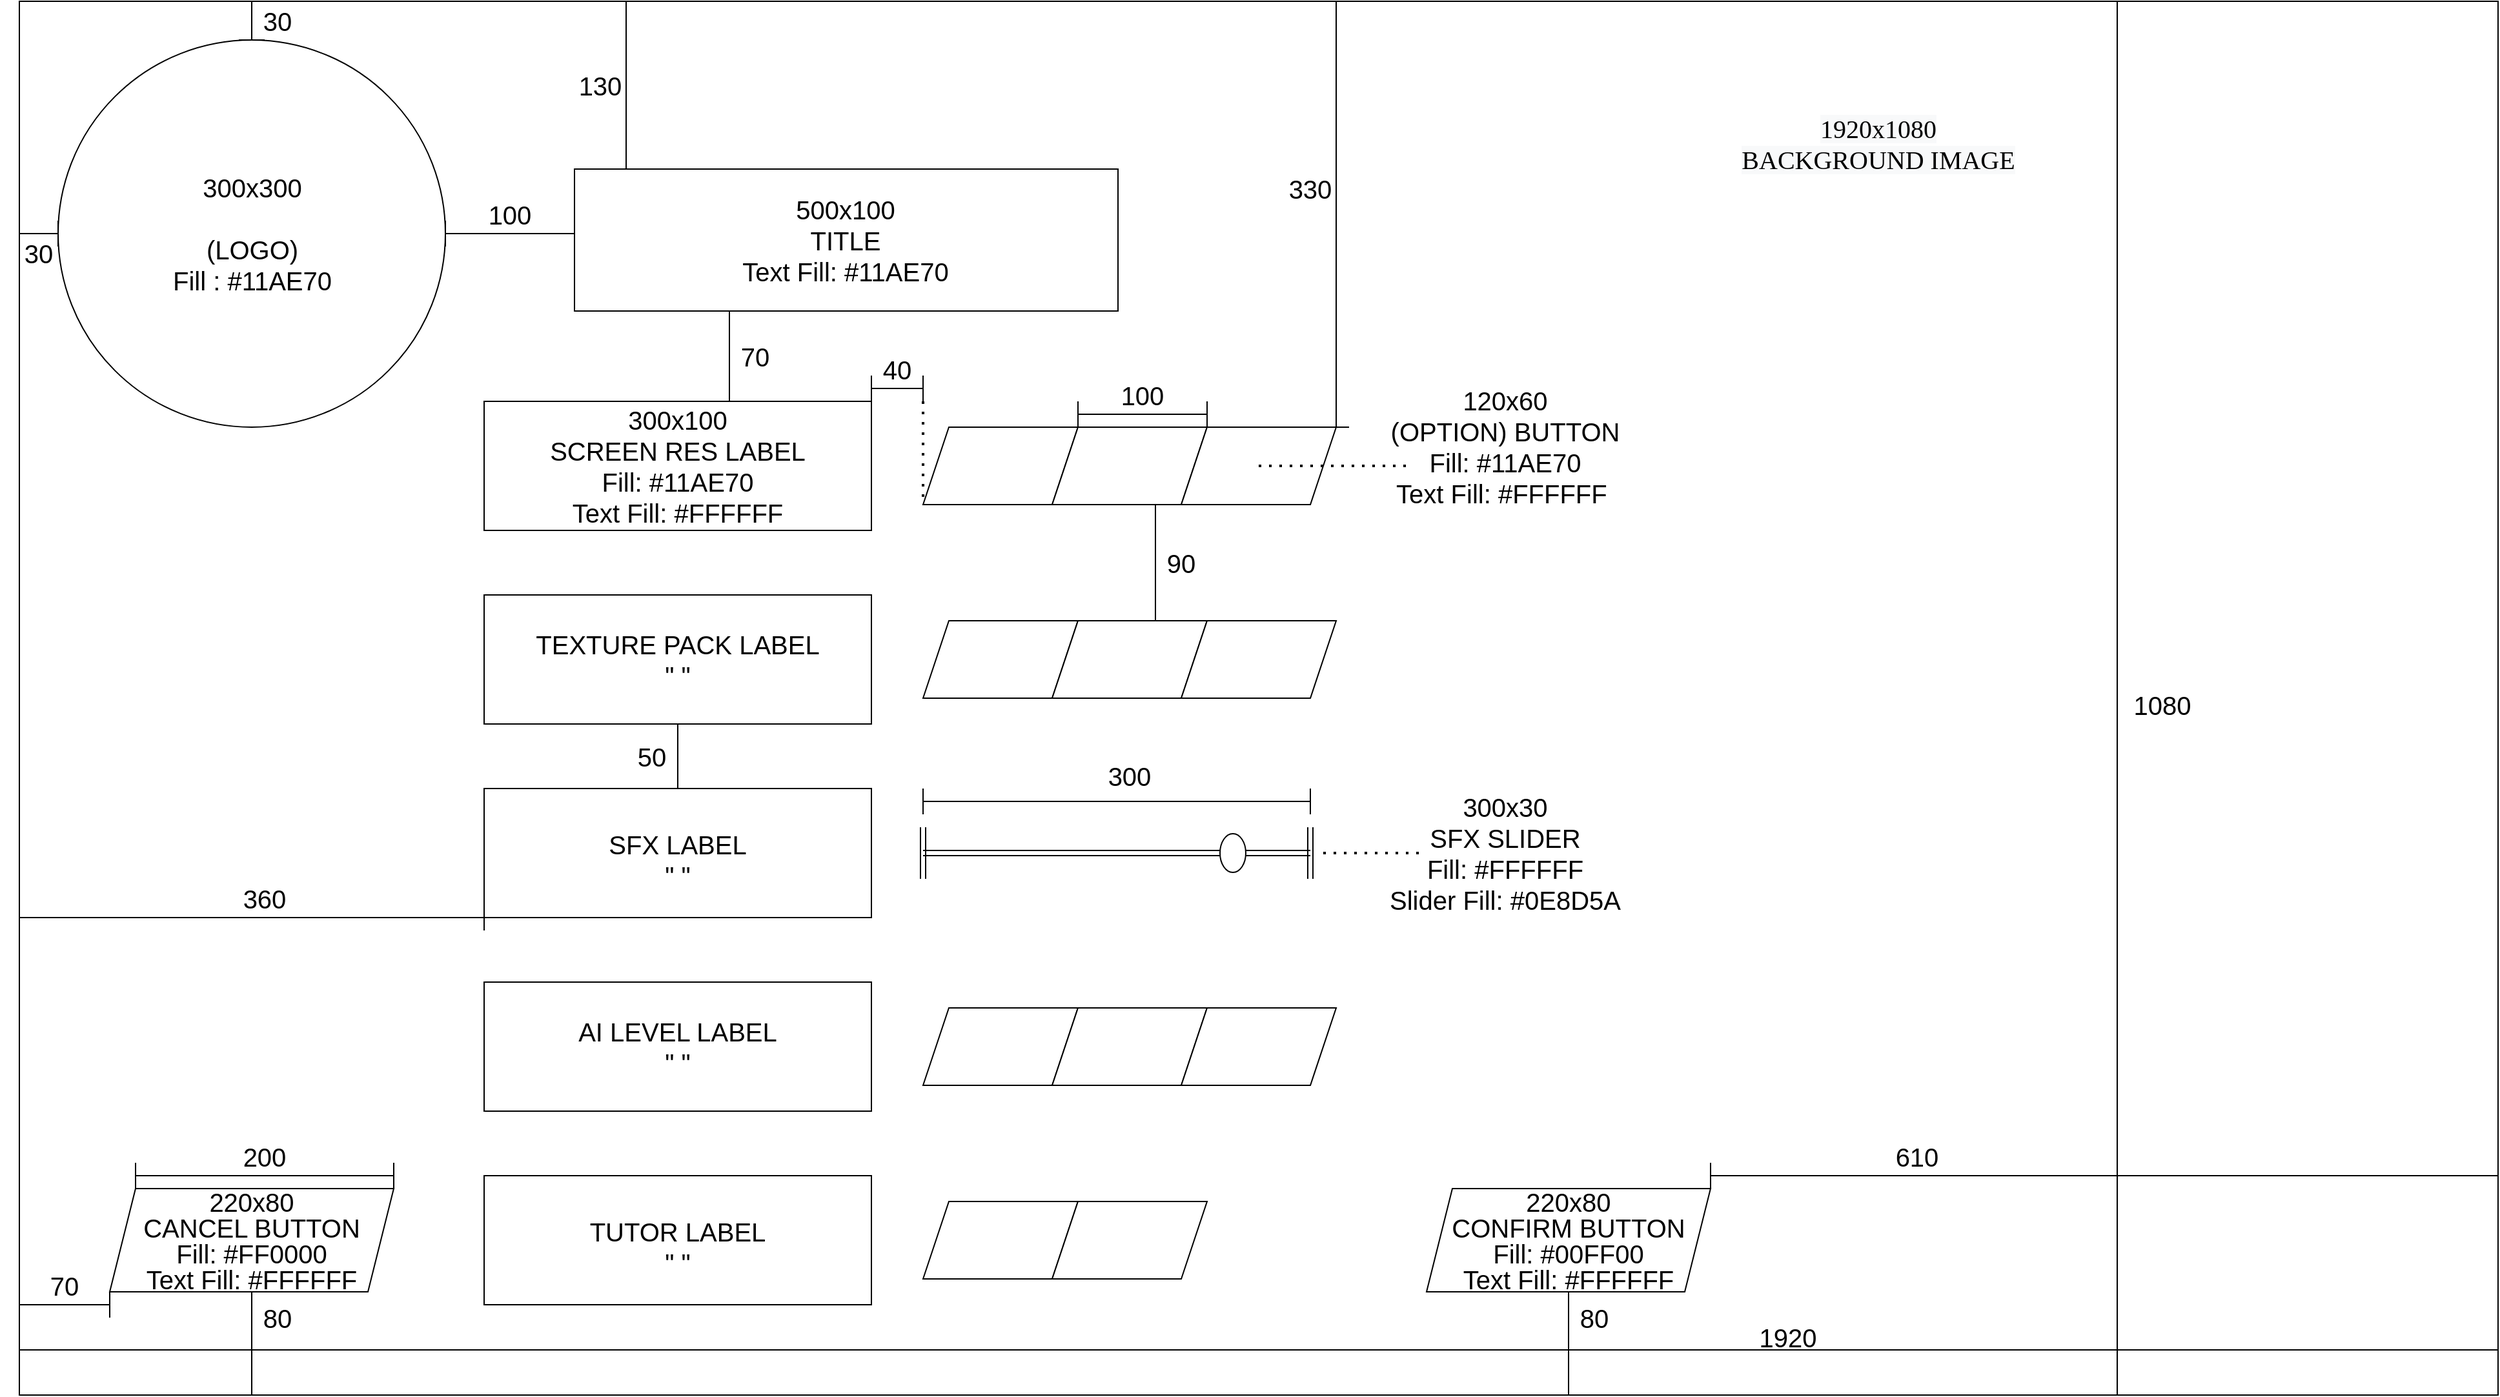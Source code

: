 <mxfile version="15.5.9" type="device"><diagram id="piDafpqhtRUU5qUU-vj8" name="Page-1"><mxGraphModel dx="3403" dy="891" grid="1" gridSize="10" guides="1" tooltips="1" connect="1" arrows="1" fold="1" page="1" pageScale="1" pageWidth="1920" pageHeight="1200" math="0" shadow="0"><root><mxCell id="0"/><mxCell id="1" parent="0"/><mxCell id="LGZmzNUmvJ8_ftPHyWyt-1" value="" style="rounded=0;whiteSpace=wrap;html=1;" parent="1" vertex="1"><mxGeometry width="1920" height="1080" as="geometry"/></mxCell><mxCell id="LGZmzNUmvJ8_ftPHyWyt-19" value="" style="ellipse;whiteSpace=wrap;html=1;aspect=fixed;fontSize=20;" parent="1" vertex="1"><mxGeometry x="30" y="30" width="300" height="300" as="geometry"/></mxCell><mxCell id="LGZmzNUmvJ8_ftPHyWyt-20" value="" style="shape=crossbar;whiteSpace=wrap;html=1;rounded=1;direction=south;fontSize=20;" parent="1" vertex="1"><mxGeometry x="170" width="20" height="30" as="geometry"/></mxCell><mxCell id="LGZmzNUmvJ8_ftPHyWyt-21" value="" style="shape=crossbar;whiteSpace=wrap;html=1;rounded=1;fontSize=20;" parent="1" vertex="1"><mxGeometry y="170" width="30" height="20" as="geometry"/></mxCell><mxCell id="LGZmzNUmvJ8_ftPHyWyt-22" value="30" style="text;html=1;strokeColor=none;fillColor=none;align=center;verticalAlign=middle;whiteSpace=wrap;rounded=0;fontSize=20;" parent="1" vertex="1"><mxGeometry x="170" width="60" height="30" as="geometry"/></mxCell><mxCell id="LGZmzNUmvJ8_ftPHyWyt-23" value="30" style="text;html=1;strokeColor=none;fillColor=none;align=center;verticalAlign=middle;whiteSpace=wrap;rounded=0;fontSize=20;" parent="1" vertex="1"><mxGeometry x="-15" y="180" width="60" height="30" as="geometry"/></mxCell><mxCell id="LGZmzNUmvJ8_ftPHyWyt-68" value="" style="shape=crossbar;whiteSpace=wrap;html=1;rounded=1;direction=south;fontSize=20;" parent="1" vertex="1"><mxGeometry x="1615" width="20" height="1080" as="geometry"/></mxCell><mxCell id="LGZmzNUmvJ8_ftPHyWyt-71" value="1080" style="text;html=1;strokeColor=none;fillColor=none;align=center;verticalAlign=middle;whiteSpace=wrap;rounded=0;fontSize=20;" parent="1" vertex="1"><mxGeometry x="1630" y="530" width="60" height="30" as="geometry"/></mxCell><mxCell id="LGZmzNUmvJ8_ftPHyWyt-78" value="" style="rounded=0;whiteSpace=wrap;html=1;fontFamily=Lucida Console;fontSize=67;" parent="1" vertex="1"><mxGeometry x="430" y="130" width="421" height="110" as="geometry"/></mxCell><mxCell id="LGZmzNUmvJ8_ftPHyWyt-79" value="" style="shape=crossbar;whiteSpace=wrap;html=1;rounded=1;fontSize=20;" parent="1" vertex="1"><mxGeometry y="1035" width="1920" height="20" as="geometry"/></mxCell><mxCell id="LGZmzNUmvJ8_ftPHyWyt-80" value="1920" style="text;html=1;strokeColor=none;fillColor=none;align=center;verticalAlign=middle;whiteSpace=wrap;rounded=0;fontSize=20;" parent="1" vertex="1"><mxGeometry x="1340" y="1020" width="60" height="30" as="geometry"/></mxCell><mxCell id="LGZmzNUmvJ8_ftPHyWyt-81" value="500x100&lt;br&gt;TITLE&lt;br&gt;Text Fill:&amp;nbsp;#11AE70" style="text;html=1;strokeColor=none;fillColor=none;align=center;verticalAlign=middle;whiteSpace=wrap;rounded=0;fontSize=20;" parent="1" vertex="1"><mxGeometry x="540" y="170" width="199.5" height="30" as="geometry"/></mxCell><mxCell id="LGZmzNUmvJ8_ftPHyWyt-83" value="" style="shape=crossbar;whiteSpace=wrap;html=1;rounded=1;direction=south;fontSize=20;" parent="1" vertex="1"><mxGeometry x="460" width="20" height="130" as="geometry"/></mxCell><mxCell id="LGZmzNUmvJ8_ftPHyWyt-84" value="130" style="text;html=1;strokeColor=none;fillColor=none;align=center;verticalAlign=middle;whiteSpace=wrap;rounded=0;fontSize=20;" parent="1" vertex="1"><mxGeometry x="420" y="50" width="60" height="30" as="geometry"/></mxCell><mxCell id="LGZmzNUmvJ8_ftPHyWyt-85" value="" style="shape=crossbar;whiteSpace=wrap;html=1;rounded=1;fontSize=20;" parent="1" vertex="1"><mxGeometry x="330" y="170" width="100" height="20" as="geometry"/></mxCell><mxCell id="LGZmzNUmvJ8_ftPHyWyt-86" value="100" style="text;html=1;strokeColor=none;fillColor=none;align=center;verticalAlign=middle;whiteSpace=wrap;rounded=0;fontSize=20;" parent="1" vertex="1"><mxGeometry x="350" y="150" width="60" height="30" as="geometry"/></mxCell><mxCell id="M35t09U9mjKwKnsg0Uut-1" value="" style="shape=parallelogram;perimeter=parallelogramPerimeter;whiteSpace=wrap;html=1;fixedSize=1;size=-10;" parent="1" vertex="1"><mxGeometry x="360" y="310" width="300" height="100" as="geometry"/></mxCell><mxCell id="M35t09U9mjKwKnsg0Uut-2" value="" style="shape=parallelogram;perimeter=parallelogramPerimeter;whiteSpace=wrap;html=1;fixedSize=1;size=-60;" parent="1" vertex="1"><mxGeometry x="360" y="460" width="300" height="100" as="geometry"/></mxCell><mxCell id="M35t09U9mjKwKnsg0Uut-3" value="" style="shape=parallelogram;perimeter=parallelogramPerimeter;whiteSpace=wrap;html=1;fixedSize=1;size=-140;" parent="1" vertex="1"><mxGeometry x="360" y="610" width="300" height="100" as="geometry"/></mxCell><mxCell id="M35t09U9mjKwKnsg0Uut-4" value="" style="shape=parallelogram;perimeter=parallelogramPerimeter;whiteSpace=wrap;html=1;fixedSize=1;size=-220;" parent="1" vertex="1"><mxGeometry x="360" y="760" width="300" height="100" as="geometry"/></mxCell><mxCell id="M35t09U9mjKwKnsg0Uut-5" value="" style="shape=parallelogram;perimeter=parallelogramPerimeter;whiteSpace=wrap;html=1;fixedSize=1;size=-250;" parent="1" vertex="1"><mxGeometry x="360" y="910" width="300" height="100" as="geometry"/></mxCell><mxCell id="M35t09U9mjKwKnsg0Uut-6" value="" style="shape=parallelogram;perimeter=parallelogramPerimeter;whiteSpace=wrap;html=1;fixedSize=1;" parent="1" vertex="1"><mxGeometry x="700" y="330" width="120" height="60" as="geometry"/></mxCell><mxCell id="M35t09U9mjKwKnsg0Uut-7" value="" style="shape=parallelogram;perimeter=parallelogramPerimeter;whiteSpace=wrap;html=1;fixedSize=1;" parent="1" vertex="1"><mxGeometry x="800" y="330" width="120" height="60" as="geometry"/></mxCell><mxCell id="M35t09U9mjKwKnsg0Uut-8" value="" style="shape=parallelogram;perimeter=parallelogramPerimeter;whiteSpace=wrap;html=1;fixedSize=1;" parent="1" vertex="1"><mxGeometry x="900" y="330" width="120" height="60" as="geometry"/></mxCell><mxCell id="M35t09U9mjKwKnsg0Uut-9" value="" style="shape=parallelogram;perimeter=parallelogramPerimeter;whiteSpace=wrap;html=1;fixedSize=1;" parent="1" vertex="1"><mxGeometry x="700" y="930" width="120" height="60" as="geometry"/></mxCell><mxCell id="M35t09U9mjKwKnsg0Uut-10" value="" style="shape=parallelogram;perimeter=parallelogramPerimeter;whiteSpace=wrap;html=1;fixedSize=1;" parent="1" vertex="1"><mxGeometry x="800" y="930" width="120" height="60" as="geometry"/></mxCell><mxCell id="M35t09U9mjKwKnsg0Uut-13" value="" style="shape=link;html=1;rounded=0;fontSize=45;startArrow=none;" parent="1" source="M35t09U9mjKwKnsg0Uut-17" edge="1"><mxGeometry width="100" relative="1" as="geometry"><mxPoint x="750" y="630" as="sourcePoint"/><mxPoint x="1000" y="660" as="targetPoint"/></mxGeometry></mxCell><mxCell id="M35t09U9mjKwKnsg0Uut-14" value="" style="shape=link;html=1;rounded=0;fontSize=45;" parent="1" edge="1"><mxGeometry width="100" relative="1" as="geometry"><mxPoint x="700" y="640" as="sourcePoint"/><mxPoint x="700" y="680" as="targetPoint"/></mxGeometry></mxCell><mxCell id="M35t09U9mjKwKnsg0Uut-17" value="" style="ellipse;whiteSpace=wrap;html=1;fontSize=45;" parent="1" vertex="1"><mxGeometry x="930" y="645" width="20" height="30" as="geometry"/></mxCell><mxCell id="M35t09U9mjKwKnsg0Uut-19" value="" style="shape=link;html=1;rounded=0;fontSize=45;endArrow=none;" parent="1" target="M35t09U9mjKwKnsg0Uut-17" edge="1"><mxGeometry width="100" relative="1" as="geometry"><mxPoint x="700" y="660" as="sourcePoint"/><mxPoint x="1000" y="630" as="targetPoint"/></mxGeometry></mxCell><mxCell id="M35t09U9mjKwKnsg0Uut-20" value="" style="shape=crossbar;whiteSpace=wrap;html=1;rounded=1;fontSize=20;" parent="1" vertex="1"><mxGeometry x="700" y="610" width="300" height="20" as="geometry"/></mxCell><mxCell id="M35t09U9mjKwKnsg0Uut-21" value="300" style="text;html=1;strokeColor=none;fillColor=none;align=center;verticalAlign=middle;whiteSpace=wrap;rounded=0;fontSize=20;" parent="1" vertex="1"><mxGeometry x="830" y="585" width="60" height="30" as="geometry"/></mxCell><mxCell id="M35t09U9mjKwKnsg0Uut-22" value="300x100&lt;br&gt;SCREEN RES LABEL&lt;br&gt;Fill:&amp;nbsp;#11AE70&lt;br&gt;Text Fill: #FFFFFF" style="text;html=1;strokeColor=none;fillColor=none;align=center;verticalAlign=middle;whiteSpace=wrap;rounded=0;fontSize=20;" parent="1" vertex="1"><mxGeometry x="385" y="345" width="250" height="30" as="geometry"/></mxCell><mxCell id="M35t09U9mjKwKnsg0Uut-25" value="" style="shape=crossbar;whiteSpace=wrap;html=1;rounded=1;direction=south;fontSize=20;" parent="1" vertex="1"><mxGeometry x="540" y="240" width="20" height="70" as="geometry"/></mxCell><mxCell id="M35t09U9mjKwKnsg0Uut-26" value="70" style="text;html=1;strokeColor=none;fillColor=none;align=center;verticalAlign=middle;whiteSpace=wrap;rounded=0;fontSize=20;" parent="1" vertex="1"><mxGeometry x="540" y="260" width="60" height="30" as="geometry"/></mxCell><mxCell id="M35t09U9mjKwKnsg0Uut-27" value="" style="shape=crossbar;whiteSpace=wrap;html=1;rounded=1;direction=south;fontSize=20;" parent="1" vertex="1"><mxGeometry x="500" y="560" width="20" height="50" as="geometry"/></mxCell><mxCell id="M35t09U9mjKwKnsg0Uut-28" value="50" style="text;html=1;strokeColor=none;fillColor=none;align=center;verticalAlign=middle;whiteSpace=wrap;rounded=0;fontSize=20;" parent="1" vertex="1"><mxGeometry x="460" y="570" width="60" height="30" as="geometry"/></mxCell><mxCell id="M35t09U9mjKwKnsg0Uut-29" value="" style="shape=crossbar;whiteSpace=wrap;html=1;rounded=1;fontSize=20;" parent="1" vertex="1"><mxGeometry y="700" width="360" height="20" as="geometry"/></mxCell><mxCell id="M35t09U9mjKwKnsg0Uut-30" value="360" style="text;html=1;strokeColor=none;fillColor=none;align=center;verticalAlign=middle;whiteSpace=wrap;rounded=0;fontSize=20;" parent="1" vertex="1"><mxGeometry x="160" y="680" width="60" height="30" as="geometry"/></mxCell><mxCell id="M35t09U9mjKwKnsg0Uut-32" value="" style="shape=crossbar;whiteSpace=wrap;html=1;rounded=1;fontSize=20;" parent="1" vertex="1"><mxGeometry x="820" y="310" width="100" height="20" as="geometry"/></mxCell><mxCell id="M35t09U9mjKwKnsg0Uut-33" value="100" style="text;html=1;strokeColor=none;fillColor=none;align=center;verticalAlign=middle;whiteSpace=wrap;rounded=0;fontSize=20;" parent="1" vertex="1"><mxGeometry x="840" y="290" width="60" height="30" as="geometry"/></mxCell><mxCell id="M35t09U9mjKwKnsg0Uut-34" value="" style="shape=crossbar;whiteSpace=wrap;html=1;rounded=1;fontSize=20;" parent="1" vertex="1"><mxGeometry x="660" y="290" width="40" height="20" as="geometry"/></mxCell><mxCell id="M35t09U9mjKwKnsg0Uut-35" value="40" style="text;html=1;strokeColor=none;fillColor=none;align=center;verticalAlign=middle;whiteSpace=wrap;rounded=0;fontSize=20;" parent="1" vertex="1"><mxGeometry x="650" y="270" width="60" height="30" as="geometry"/></mxCell><mxCell id="M35t09U9mjKwKnsg0Uut-37" value="" style="endArrow=none;dashed=1;html=1;dashPattern=1 3;strokeWidth=2;rounded=0;fontSize=45;" parent="1" edge="1"><mxGeometry width="50" height="50" relative="1" as="geometry"><mxPoint x="700" y="310" as="sourcePoint"/><mxPoint x="700" y="390" as="targetPoint"/></mxGeometry></mxCell><mxCell id="M35t09U9mjKwKnsg0Uut-38" value="" style="shape=link;html=1;rounded=0;fontSize=45;" parent="1" edge="1"><mxGeometry width="100" relative="1" as="geometry"><mxPoint x="1000" y="640" as="sourcePoint"/><mxPoint x="1000" y="680" as="targetPoint"/></mxGeometry></mxCell><mxCell id="Zm3W-1BmcqFfmd_wZ28C-1" value="" style="shape=parallelogram;perimeter=parallelogramPerimeter;whiteSpace=wrap;html=1;fixedSize=1;fontSize=40;" parent="1" vertex="1"><mxGeometry x="700" y="780" width="120" height="60" as="geometry"/></mxCell><mxCell id="Zm3W-1BmcqFfmd_wZ28C-2" value="" style="shape=parallelogram;perimeter=parallelogramPerimeter;whiteSpace=wrap;html=1;fixedSize=1;fontStyle=1" parent="1" vertex="1"><mxGeometry x="800" y="780" width="120" height="60" as="geometry"/></mxCell><mxCell id="Zm3W-1BmcqFfmd_wZ28C-3" value="" style="shape=parallelogram;perimeter=parallelogramPerimeter;whiteSpace=wrap;html=1;fixedSize=1;" parent="1" vertex="1"><mxGeometry x="900" y="780" width="120" height="60" as="geometry"/></mxCell><mxCell id="Zm3W-1BmcqFfmd_wZ28C-4" value="" style="shape=parallelogram;perimeter=parallelogramPerimeter;whiteSpace=wrap;html=1;fixedSize=1;fontSize=40;" parent="1" vertex="1"><mxGeometry x="700" y="480" width="120" height="60" as="geometry"/></mxCell><mxCell id="Zm3W-1BmcqFfmd_wZ28C-5" value="" style="shape=parallelogram;perimeter=parallelogramPerimeter;whiteSpace=wrap;html=1;fixedSize=1;fontStyle=1" parent="1" vertex="1"><mxGeometry x="800" y="480" width="120" height="60" as="geometry"/></mxCell><mxCell id="Zm3W-1BmcqFfmd_wZ28C-6" value="" style="shape=parallelogram;perimeter=parallelogramPerimeter;whiteSpace=wrap;html=1;fixedSize=1;" parent="1" vertex="1"><mxGeometry x="900" y="480" width="120" height="60" as="geometry"/></mxCell><mxCell id="Zm3W-1BmcqFfmd_wZ28C-7" value="" style="shape=crossbar;whiteSpace=wrap;html=1;rounded=1;direction=south;fontSize=20;" parent="1" vertex="1"><mxGeometry x="870" y="390" width="20" height="90" as="geometry"/></mxCell><mxCell id="Zm3W-1BmcqFfmd_wZ28C-8" value="90" style="text;html=1;strokeColor=none;fillColor=none;align=center;verticalAlign=middle;whiteSpace=wrap;rounded=0;fontSize=20;" parent="1" vertex="1"><mxGeometry x="870" y="420" width="60" height="30" as="geometry"/></mxCell><mxCell id="_Ig5ZccFIdGjMWB4NFbB-1" value="" style="shape=crossbar;whiteSpace=wrap;html=1;rounded=1;direction=south;" parent="1" vertex="1"><mxGeometry x="1010" width="20" height="330" as="geometry"/></mxCell><mxCell id="_Ig5ZccFIdGjMWB4NFbB-5" value="330" style="text;html=1;strokeColor=none;fillColor=none;align=center;verticalAlign=middle;whiteSpace=wrap;rounded=0;fontSize=20;" parent="1" vertex="1"><mxGeometry x="970" y="130" width="60" height="30" as="geometry"/></mxCell><mxCell id="_Ig5ZccFIdGjMWB4NFbB-6" value="" style="shape=parallelogram;perimeter=parallelogramPerimeter;whiteSpace=wrap;html=1;fixedSize=1;" parent="1" vertex="1"><mxGeometry x="70" y="920" width="220" height="80" as="geometry"/></mxCell><mxCell id="_Ig5ZccFIdGjMWB4NFbB-7" value="" style="shape=parallelogram;perimeter=parallelogramPerimeter;whiteSpace=wrap;html=1;fixedSize=1;" parent="1" vertex="1"><mxGeometry x="1090" y="920" width="220" height="80" as="geometry"/></mxCell><mxCell id="_Ig5ZccFIdGjMWB4NFbB-8" value="" style="shape=crossbar;whiteSpace=wrap;html=1;rounded=1;" parent="1" vertex="1"><mxGeometry y="1000" width="70" height="20" as="geometry"/></mxCell><mxCell id="_Ig5ZccFIdGjMWB4NFbB-9" value="70" style="text;html=1;strokeColor=none;fillColor=none;align=center;verticalAlign=middle;whiteSpace=wrap;rounded=0;fontSize=20;" parent="1" vertex="1"><mxGeometry x="5" y="980" width="60" height="30" as="geometry"/></mxCell><mxCell id="_Ig5ZccFIdGjMWB4NFbB-10" value="" style="shape=crossbar;whiteSpace=wrap;html=1;rounded=1;direction=south;" parent="1" vertex="1"><mxGeometry x="170" y="1000" width="20" height="80" as="geometry"/></mxCell><mxCell id="_Ig5ZccFIdGjMWB4NFbB-11" value="80" style="text;html=1;strokeColor=none;fillColor=none;align=center;verticalAlign=middle;whiteSpace=wrap;rounded=0;fontSize=20;" parent="1" vertex="1"><mxGeometry x="170" y="1005" width="60" height="30" as="geometry"/></mxCell><mxCell id="_Ig5ZccFIdGjMWB4NFbB-12" value="&lt;p style=&quot;line-height: 1&quot;&gt;&lt;span&gt;220x80&lt;/span&gt;&lt;br&gt;&lt;span&gt;CANCEL BUTTON&lt;/span&gt;&lt;br&gt;&lt;span&gt;Fill: #FF0000&lt;/span&gt;&lt;br&gt;&lt;span&gt;Text Fill: #FFFFFF&lt;/span&gt;&lt;br&gt;&lt;/p&gt;" style="text;html=1;strokeColor=none;fillColor=none;align=center;verticalAlign=middle;whiteSpace=wrap;rounded=0;fontSize=20;" parent="1" vertex="1"><mxGeometry x="70" y="945" width="220" height="30" as="geometry"/></mxCell><mxCell id="_Ig5ZccFIdGjMWB4NFbB-15" value="" style="shape=crossbar;whiteSpace=wrap;html=1;rounded=1;" parent="1" vertex="1"><mxGeometry x="90" y="900" width="200" height="20" as="geometry"/></mxCell><mxCell id="_Ig5ZccFIdGjMWB4NFbB-16" value="200" style="text;html=1;strokeColor=none;fillColor=none;align=center;verticalAlign=middle;whiteSpace=wrap;rounded=0;fontSize=20;" parent="1" vertex="1"><mxGeometry x="160" y="880" width="60" height="30" as="geometry"/></mxCell><mxCell id="_Ig5ZccFIdGjMWB4NFbB-18" value="" style="shape=crossbar;whiteSpace=wrap;html=1;rounded=1;direction=south;" parent="1" vertex="1"><mxGeometry x="1190" y="1000" width="20" height="80" as="geometry"/></mxCell><mxCell id="_Ig5ZccFIdGjMWB4NFbB-19" value="" style="shape=crossbar;whiteSpace=wrap;html=1;rounded=1;" parent="1" vertex="1"><mxGeometry x="1310" y="900" width="610" height="20" as="geometry"/></mxCell><mxCell id="_Ig5ZccFIdGjMWB4NFbB-20" value="610" style="text;html=1;strokeColor=none;fillColor=none;align=center;verticalAlign=middle;whiteSpace=wrap;rounded=0;fontSize=20;" parent="1" vertex="1"><mxGeometry x="1440" y="880" width="60" height="30" as="geometry"/></mxCell><mxCell id="_Ig5ZccFIdGjMWB4NFbB-21" value="80" style="text;html=1;strokeColor=none;fillColor=none;align=center;verticalAlign=middle;whiteSpace=wrap;rounded=0;fontSize=20;" parent="1" vertex="1"><mxGeometry x="1190" y="1005" width="60" height="30" as="geometry"/></mxCell><mxCell id="_Ig5ZccFIdGjMWB4NFbB-22" value="TEXTURE PACK LABEL&lt;br&gt;&quot; &quot;" style="text;html=1;strokeColor=none;fillColor=none;align=center;verticalAlign=middle;whiteSpace=wrap;rounded=0;fontSize=20;" parent="1" vertex="1"><mxGeometry x="385" y="495" width="250" height="30" as="geometry"/></mxCell><mxCell id="_Ig5ZccFIdGjMWB4NFbB-23" value="SFX LABEL&lt;br&gt;&quot; &quot;" style="text;html=1;strokeColor=none;fillColor=none;align=center;verticalAlign=middle;whiteSpace=wrap;rounded=0;fontSize=20;" parent="1" vertex="1"><mxGeometry x="385" y="650" width="250" height="30" as="geometry"/></mxCell><mxCell id="_Ig5ZccFIdGjMWB4NFbB-24" value="AI LEVEL LABEL&lt;br&gt;&quot; &quot;" style="text;html=1;strokeColor=none;fillColor=none;align=center;verticalAlign=middle;whiteSpace=wrap;rounded=0;fontSize=20;" parent="1" vertex="1"><mxGeometry x="385" y="795" width="250" height="30" as="geometry"/></mxCell><mxCell id="_Ig5ZccFIdGjMWB4NFbB-25" value="TUTOR LABEL&lt;br&gt;&quot; &quot;" style="text;html=1;strokeColor=none;fillColor=none;align=center;verticalAlign=middle;whiteSpace=wrap;rounded=0;fontSize=20;" parent="1" vertex="1"><mxGeometry x="385" y="950" width="250" height="30" as="geometry"/></mxCell><mxCell id="_Ig5ZccFIdGjMWB4NFbB-26" value="&lt;p style=&quot;line-height: 1&quot;&gt;&lt;span&gt;220x80&lt;/span&gt;&lt;br&gt;&lt;span&gt;CONFIRM BUTTON&lt;/span&gt;&lt;br&gt;&lt;span&gt;Fill: #00FF00&lt;/span&gt;&lt;br&gt;&lt;span&gt;Text Fill: #FFFFFF&lt;/span&gt;&lt;br&gt;&lt;/p&gt;" style="text;html=1;strokeColor=none;fillColor=none;align=center;verticalAlign=middle;whiteSpace=wrap;rounded=0;fontSize=20;" parent="1" vertex="1"><mxGeometry x="1090" y="937.5" width="220" height="45" as="geometry"/></mxCell><mxCell id="_Ig5ZccFIdGjMWB4NFbB-27" value="120x60&lt;br&gt;(OPTION) BUTTON&lt;br&gt;Fill:&amp;nbsp;#11AE70&lt;br&gt;Text Fill: #FFFFFF&amp;nbsp;" style="text;html=1;strokeColor=none;fillColor=none;align=center;verticalAlign=middle;whiteSpace=wrap;rounded=0;fontSize=20;" parent="1" vertex="1"><mxGeometry x="1050.5" y="330" width="199.5" height="30" as="geometry"/></mxCell><mxCell id="_Ig5ZccFIdGjMWB4NFbB-30" value="" style="endArrow=none;dashed=1;html=1;dashPattern=1 3;strokeWidth=2;rounded=0;fontSize=15;" parent="1" edge="1"><mxGeometry width="50" height="50" relative="1" as="geometry"><mxPoint x="960" y="360" as="sourcePoint"/><mxPoint x="1080" y="360" as="targetPoint"/></mxGeometry></mxCell><mxCell id="_Ig5ZccFIdGjMWB4NFbB-31" value="300x30&lt;br&gt;SFX SLIDER&lt;br&gt;Fill: #FFFFFF&lt;br&gt;Slider Fill:&amp;nbsp;#0E8D5A" style="text;html=1;strokeColor=none;fillColor=none;align=center;verticalAlign=middle;whiteSpace=wrap;rounded=0;fontSize=20;" parent="1" vertex="1"><mxGeometry x="1050.5" y="645" width="199.5" height="30" as="geometry"/></mxCell><mxCell id="_Ig5ZccFIdGjMWB4NFbB-33" value="" style="endArrow=none;dashed=1;html=1;dashPattern=1 3;strokeWidth=2;rounded=0;fontSize=15;" parent="1" edge="1"><mxGeometry width="50" height="50" relative="1" as="geometry"><mxPoint x="1010" y="660" as="sourcePoint"/><mxPoint x="1090" y="660" as="targetPoint"/></mxGeometry></mxCell><mxCell id="_Ig5ZccFIdGjMWB4NFbB-34" value="&lt;span style=&quot;color: rgb(0 , 0 , 0) ; font-family: &amp;#34;tahoma&amp;#34; ; font-size: 20px ; font-style: normal ; font-weight: 400 ; letter-spacing: normal ; text-indent: 0px ; text-transform: none ; word-spacing: 0px ; background-color: rgb(248 , 249 , 250) ; display: inline ; float: none&quot;&gt;1920x1080&lt;/span&gt;&lt;br style=&quot;color: rgb(0 , 0 , 0) ; font-family: &amp;#34;tahoma&amp;#34; ; font-size: 20px ; font-style: normal ; font-weight: 400 ; letter-spacing: normal ; text-indent: 0px ; text-transform: none ; word-spacing: 0px ; background-color: rgb(248 , 249 , 250)&quot;&gt;&lt;span style=&quot;color: rgb(0 , 0 , 0) ; font-family: &amp;#34;tahoma&amp;#34; ; font-size: 20px ; font-style: normal ; font-weight: 400 ; letter-spacing: normal ; text-indent: 0px ; text-transform: none ; word-spacing: 0px ; background-color: rgb(248 , 249 , 250) ; display: inline ; float: none&quot;&gt;BACKGROUND IMAGE&lt;/span&gt;" style="text;whiteSpace=wrap;html=1;fontSize=15;align=center;" parent="1" vertex="1"><mxGeometry x="1330" y="80" width="220" height="60" as="geometry"/></mxCell><mxCell id="_Ig5ZccFIdGjMWB4NFbB-35" value="300x300&lt;br&gt;&lt;br&gt;(LOGO)&lt;br&gt;Fill :&amp;nbsp;#11AE70" style="text;html=1;strokeColor=none;fillColor=none;align=center;verticalAlign=middle;whiteSpace=wrap;rounded=0;fontSize=20;" parent="1" vertex="1"><mxGeometry x="87.5" y="165" width="185" height="30" as="geometry"/></mxCell></root></mxGraphModel></diagram></mxfile>